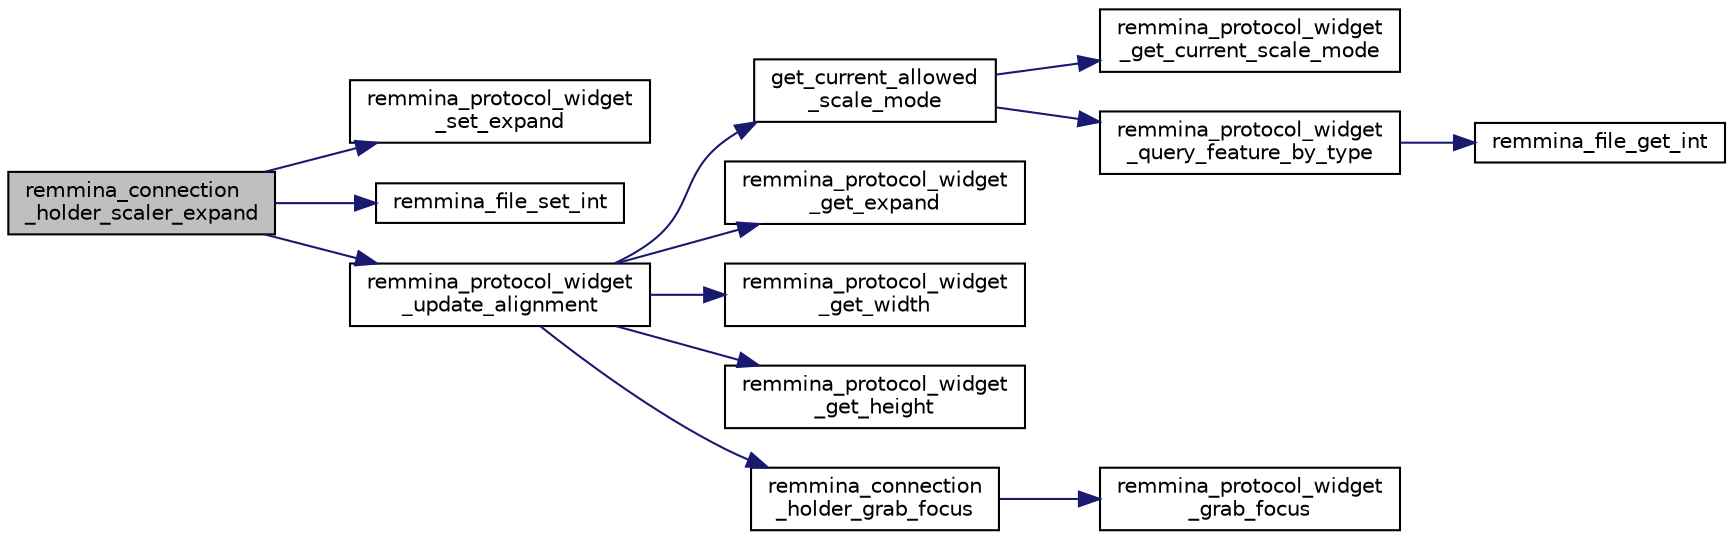 digraph "remmina_connection_holder_scaler_expand"
{
  edge [fontname="Helvetica",fontsize="10",labelfontname="Helvetica",labelfontsize="10"];
  node [fontname="Helvetica",fontsize="10",shape=record];
  rankdir="LR";
  Node5465 [label="remmina_connection\l_holder_scaler_expand",height=0.2,width=0.4,color="black", fillcolor="grey75", style="filled", fontcolor="black"];
  Node5465 -> Node5466 [color="midnightblue",fontsize="10",style="solid",fontname="Helvetica"];
  Node5466 [label="remmina_protocol_widget\l_set_expand",height=0.2,width=0.4,color="black", fillcolor="white", style="filled",URL="$remmina__protocol__widget_8c.html#a0b19dbe685e4465e7f06706270e120fa"];
  Node5465 -> Node5467 [color="midnightblue",fontsize="10",style="solid",fontname="Helvetica"];
  Node5467 [label="remmina_file_set_int",height=0.2,width=0.4,color="black", fillcolor="white", style="filled",URL="$remmina__file_8c.html#af153b0d289ac93f6ecdaa15d5f3b9b8c"];
  Node5465 -> Node5468 [color="midnightblue",fontsize="10",style="solid",fontname="Helvetica"];
  Node5468 [label="remmina_protocol_widget\l_update_alignment",height=0.2,width=0.4,color="black", fillcolor="white", style="filled",URL="$remmina__connection__window_8c.html#ab7dc553cbd2005feb77163cf79f48f6d"];
  Node5468 -> Node5469 [color="midnightblue",fontsize="10",style="solid",fontname="Helvetica"];
  Node5469 [label="get_current_allowed\l_scale_mode",height=0.2,width=0.4,color="black", fillcolor="white", style="filled",URL="$remmina__connection__window_8c.html#abbc84b2c450f62c288ff827c5d2c5cd2"];
  Node5469 -> Node5470 [color="midnightblue",fontsize="10",style="solid",fontname="Helvetica"];
  Node5470 [label="remmina_protocol_widget\l_get_current_scale_mode",height=0.2,width=0.4,color="black", fillcolor="white", style="filled",URL="$remmina__protocol__widget_8c.html#a5ec62969da54155e24edcb1d998f93f7"];
  Node5469 -> Node5471 [color="midnightblue",fontsize="10",style="solid",fontname="Helvetica"];
  Node5471 [label="remmina_protocol_widget\l_query_feature_by_type",height=0.2,width=0.4,color="black", fillcolor="white", style="filled",URL="$remmina__protocol__widget_8c.html#adbe15328275677cb38bd8c8a2d5e039d"];
  Node5471 -> Node5472 [color="midnightblue",fontsize="10",style="solid",fontname="Helvetica"];
  Node5472 [label="remmina_file_get_int",height=0.2,width=0.4,color="black", fillcolor="white", style="filled",URL="$remmina__file_8c.html#a4884356c195dcfb4ceacf641a1e74e66"];
  Node5468 -> Node5473 [color="midnightblue",fontsize="10",style="solid",fontname="Helvetica"];
  Node5473 [label="remmina_protocol_widget\l_get_expand",height=0.2,width=0.4,color="black", fillcolor="white", style="filled",URL="$remmina__protocol__widget_8c.html#a25bcb2ae99449624fed6f770218e3d25"];
  Node5468 -> Node5474 [color="midnightblue",fontsize="10",style="solid",fontname="Helvetica"];
  Node5474 [label="remmina_protocol_widget\l_get_width",height=0.2,width=0.4,color="black", fillcolor="white", style="filled",URL="$remmina__protocol__widget_8c.html#aaf355ea7103fc57a4cbc7b815cde2995"];
  Node5468 -> Node5475 [color="midnightblue",fontsize="10",style="solid",fontname="Helvetica"];
  Node5475 [label="remmina_protocol_widget\l_get_height",height=0.2,width=0.4,color="black", fillcolor="white", style="filled",URL="$remmina__protocol__widget_8c.html#ae609b351fff17c235251b0ba7c480da5"];
  Node5468 -> Node5476 [color="midnightblue",fontsize="10",style="solid",fontname="Helvetica"];
  Node5476 [label="remmina_connection\l_holder_grab_focus",height=0.2,width=0.4,color="black", fillcolor="white", style="filled",URL="$remmina__connection__window_8c.html#ad6f6d8dd7e157f8fffabb6c22ec604e3"];
  Node5476 -> Node5477 [color="midnightblue",fontsize="10",style="solid",fontname="Helvetica"];
  Node5477 [label="remmina_protocol_widget\l_grab_focus",height=0.2,width=0.4,color="black", fillcolor="white", style="filled",URL="$remmina__protocol__widget_8c.html#a290eb68f0e86de1b7b82e2d98a1494d1"];
}
